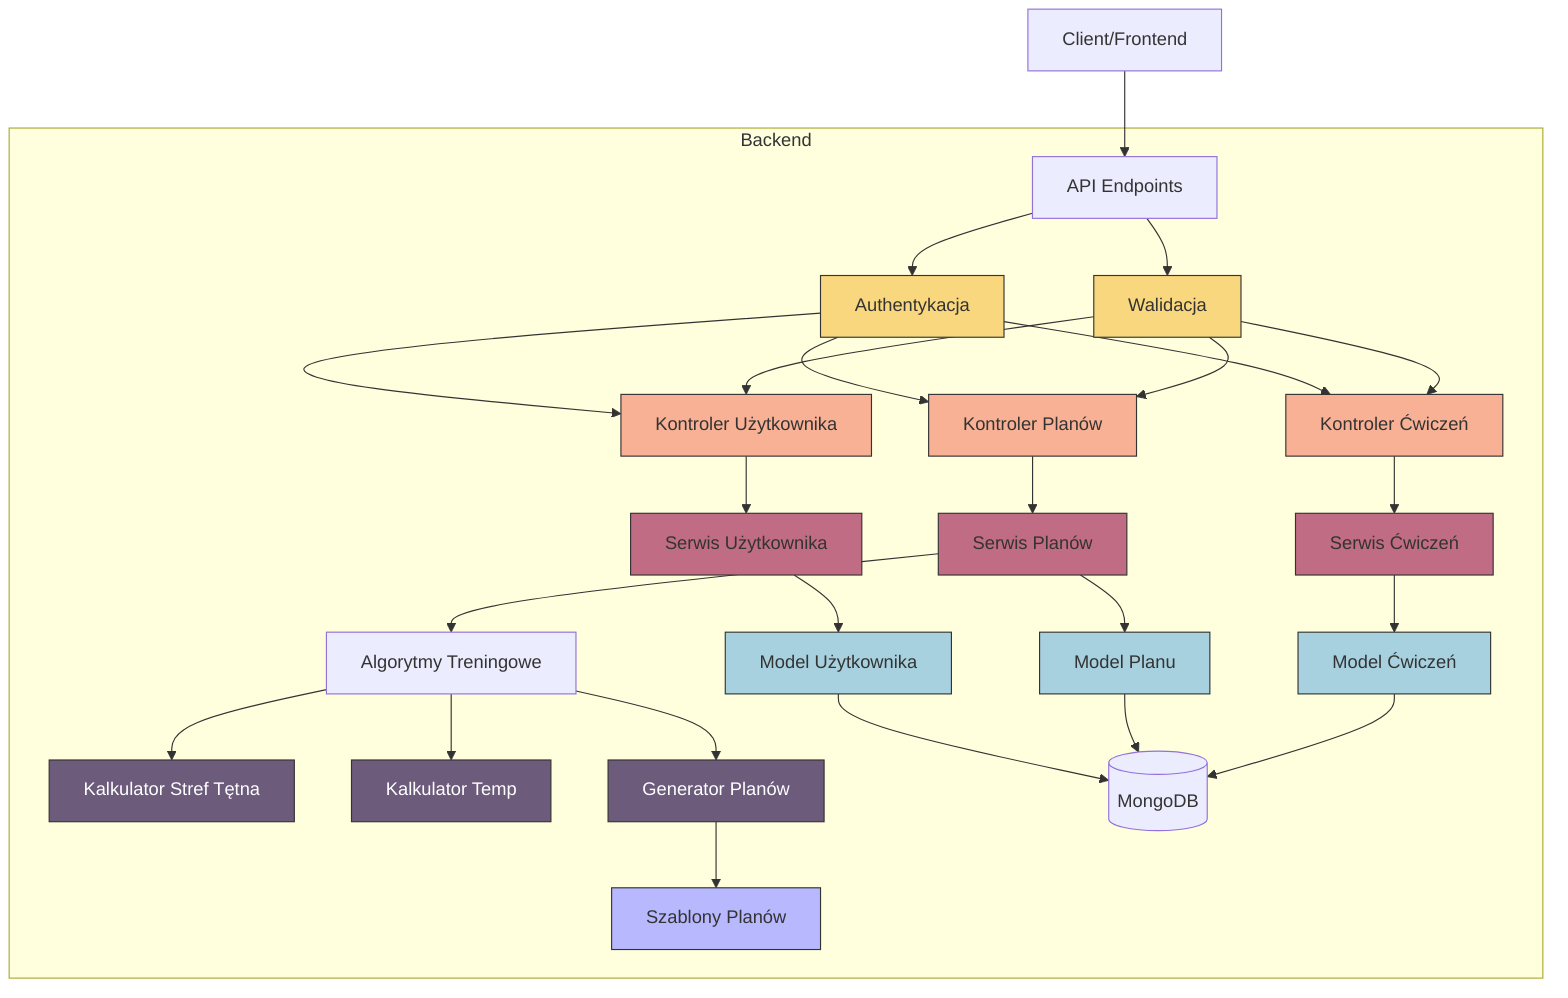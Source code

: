 graph TD
    classDef middleware fill:#f9d77e,stroke:#333,stroke-width:1px
    classDef model fill:#a8d1df,stroke:#333,stroke-width:1px
    classDef controller fill:#f8b195,stroke:#333,stroke-width:1px
    classDef service fill:#c06c84,stroke:#333,stroke-width:1px
    classDef algorithm fill:#6c5b7b,stroke:#333,color:#fff,stroke-width:1px
    classDef util fill:#b8b8ff,stroke:#333,stroke-width:1px
    
    Client[Client/Frontend] --> API[API Endpoints]
    
    subgraph Backend
        API --> Auth[Authentykacja]
        API --> Validation[Walidacja]
        
        Auth --> UserController[Kontroler Użytkownika]
        Auth --> PlanController[Kontroler Planów]
        Auth --> ExerciseController[Kontroler Ćwiczeń]
        
        Validation --> UserController
        Validation --> PlanController
        Validation --> ExerciseController
        
        UserController --> UserService[Serwis Użytkownika]
        PlanController --> PlanService[Serwis Planów]
        ExerciseController --> ExerciseService[Serwis Ćwiczeń]
        
        UserService --> UserModel[Model Użytkownika]
        PlanService --> PlanModel[Model Planu]
        PlanService --> TrainingAlgorithms[Algorytmy Treningowe]
        ExerciseService --> ExerciseModel[Model Ćwiczeń]
        
        TrainingAlgorithms --> HeartRateCalculator[Kalkulator Stref Tętna]
        TrainingAlgorithms --> PaceCalculator[Kalkulator Temp]
        TrainingAlgorithms --> PlanGenerator[Generator Planów]
        
        PlanGenerator --> PlanTemplates[Szablony Planów]
        
        UserModel --> Database[(MongoDB)]
        PlanModel --> Database
        ExerciseModel --> Database
    end
    
    class Auth,Validation middleware
    class UserModel,PlanModel,ExerciseModel model
    class UserController,PlanController,ExerciseController controller
    class UserService,PlanService,ExerciseService service
    class HeartRateCalculator,PaceCalculator,PlanGenerator algorithm
    class PlanTemplates util